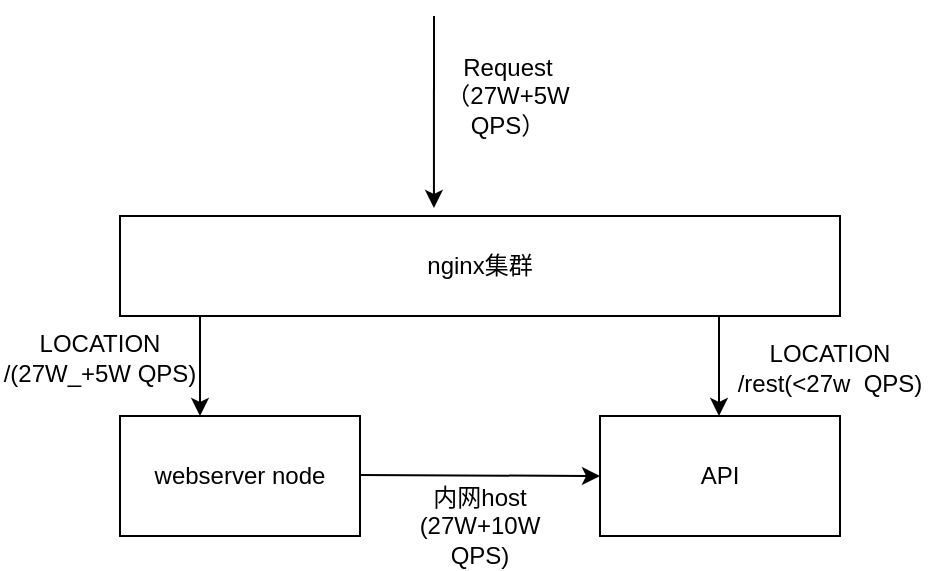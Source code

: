 <mxfile version="14.1.2" type="github">
  <diagram id="afrXCkv_UwFtjXMHc8Qv" name="Page-1">
    <mxGraphModel dx="2066" dy="1067" grid="1" gridSize="10" guides="1" tooltips="1" connect="1" arrows="1" fold="1" page="1" pageScale="1" pageWidth="827" pageHeight="1169" math="0" shadow="0">
      <root>
        <mxCell id="0" />
        <mxCell id="1" parent="0" />
        <mxCell id="1-ioFNJVORQkswQFo48e-1" value="nginx集群" style="rounded=0;whiteSpace=wrap;html=1;" vertex="1" parent="1">
          <mxGeometry x="200" y="200" width="360" height="50" as="geometry" />
        </mxCell>
        <mxCell id="1-ioFNJVORQkswQFo48e-2" value="" style="endArrow=classic;html=1;" edge="1" parent="1">
          <mxGeometry width="50" height="50" relative="1" as="geometry">
            <mxPoint x="240" y="250" as="sourcePoint" />
            <mxPoint x="240" y="300" as="targetPoint" />
          </mxGeometry>
        </mxCell>
        <mxCell id="1-ioFNJVORQkswQFo48e-3" value="webserver node" style="rounded=0;whiteSpace=wrap;html=1;" vertex="1" parent="1">
          <mxGeometry x="200" y="300" width="120" height="60" as="geometry" />
        </mxCell>
        <mxCell id="1-ioFNJVORQkswQFo48e-4" value="" style="endArrow=classic;html=1;entryX=0.436;entryY=-0.08;entryDx=0;entryDy=0;entryPerimeter=0;" edge="1" parent="1" target="1-ioFNJVORQkswQFo48e-1">
          <mxGeometry width="50" height="50" relative="1" as="geometry">
            <mxPoint x="357" y="100" as="sourcePoint" />
            <mxPoint x="350" y="130" as="targetPoint" />
          </mxGeometry>
        </mxCell>
        <mxCell id="1-ioFNJVORQkswQFo48e-5" value="Request（27W+5W QPS）" style="text;html=1;strokeColor=none;fillColor=none;align=center;verticalAlign=middle;whiteSpace=wrap;rounded=0;" vertex="1" parent="1">
          <mxGeometry x="374" y="130" width="40" height="20" as="geometry" />
        </mxCell>
        <mxCell id="1-ioFNJVORQkswQFo48e-6" value="API" style="rounded=0;whiteSpace=wrap;html=1;" vertex="1" parent="1">
          <mxGeometry x="440" y="300" width="120" height="60" as="geometry" />
        </mxCell>
        <mxCell id="1-ioFNJVORQkswQFo48e-7" value="" style="endArrow=classic;html=1;" edge="1" parent="1">
          <mxGeometry width="50" height="50" relative="1" as="geometry">
            <mxPoint x="499.5" y="250" as="sourcePoint" />
            <mxPoint x="499.5" y="300" as="targetPoint" />
          </mxGeometry>
        </mxCell>
        <mxCell id="1-ioFNJVORQkswQFo48e-8" value="" style="endArrow=classic;html=1;" edge="1" parent="1">
          <mxGeometry width="50" height="50" relative="1" as="geometry">
            <mxPoint x="320" y="329.5" as="sourcePoint" />
            <mxPoint x="440" y="330" as="targetPoint" />
          </mxGeometry>
        </mxCell>
        <mxCell id="1-ioFNJVORQkswQFo48e-9" value="LOCATION /(27W_+5W QPS)" style="text;html=1;strokeColor=none;fillColor=none;align=center;verticalAlign=middle;whiteSpace=wrap;rounded=0;" vertex="1" parent="1">
          <mxGeometry x="140" y="261" width="100" height="20" as="geometry" />
        </mxCell>
        <mxCell id="1-ioFNJVORQkswQFo48e-10" value="LOCATION /rest(&amp;lt;27w&amp;nbsp; QPS)" style="text;html=1;strokeColor=none;fillColor=none;align=center;verticalAlign=middle;whiteSpace=wrap;rounded=0;" vertex="1" parent="1">
          <mxGeometry x="500" y="270" width="110" height="11" as="geometry" />
        </mxCell>
        <mxCell id="1-ioFNJVORQkswQFo48e-12" value="内网host&lt;br&gt;(27W+10W QPS)" style="text;html=1;strokeColor=none;fillColor=none;align=center;verticalAlign=middle;whiteSpace=wrap;rounded=0;" vertex="1" parent="1">
          <mxGeometry x="345" y="350" width="70" height="10" as="geometry" />
        </mxCell>
      </root>
    </mxGraphModel>
  </diagram>
</mxfile>
